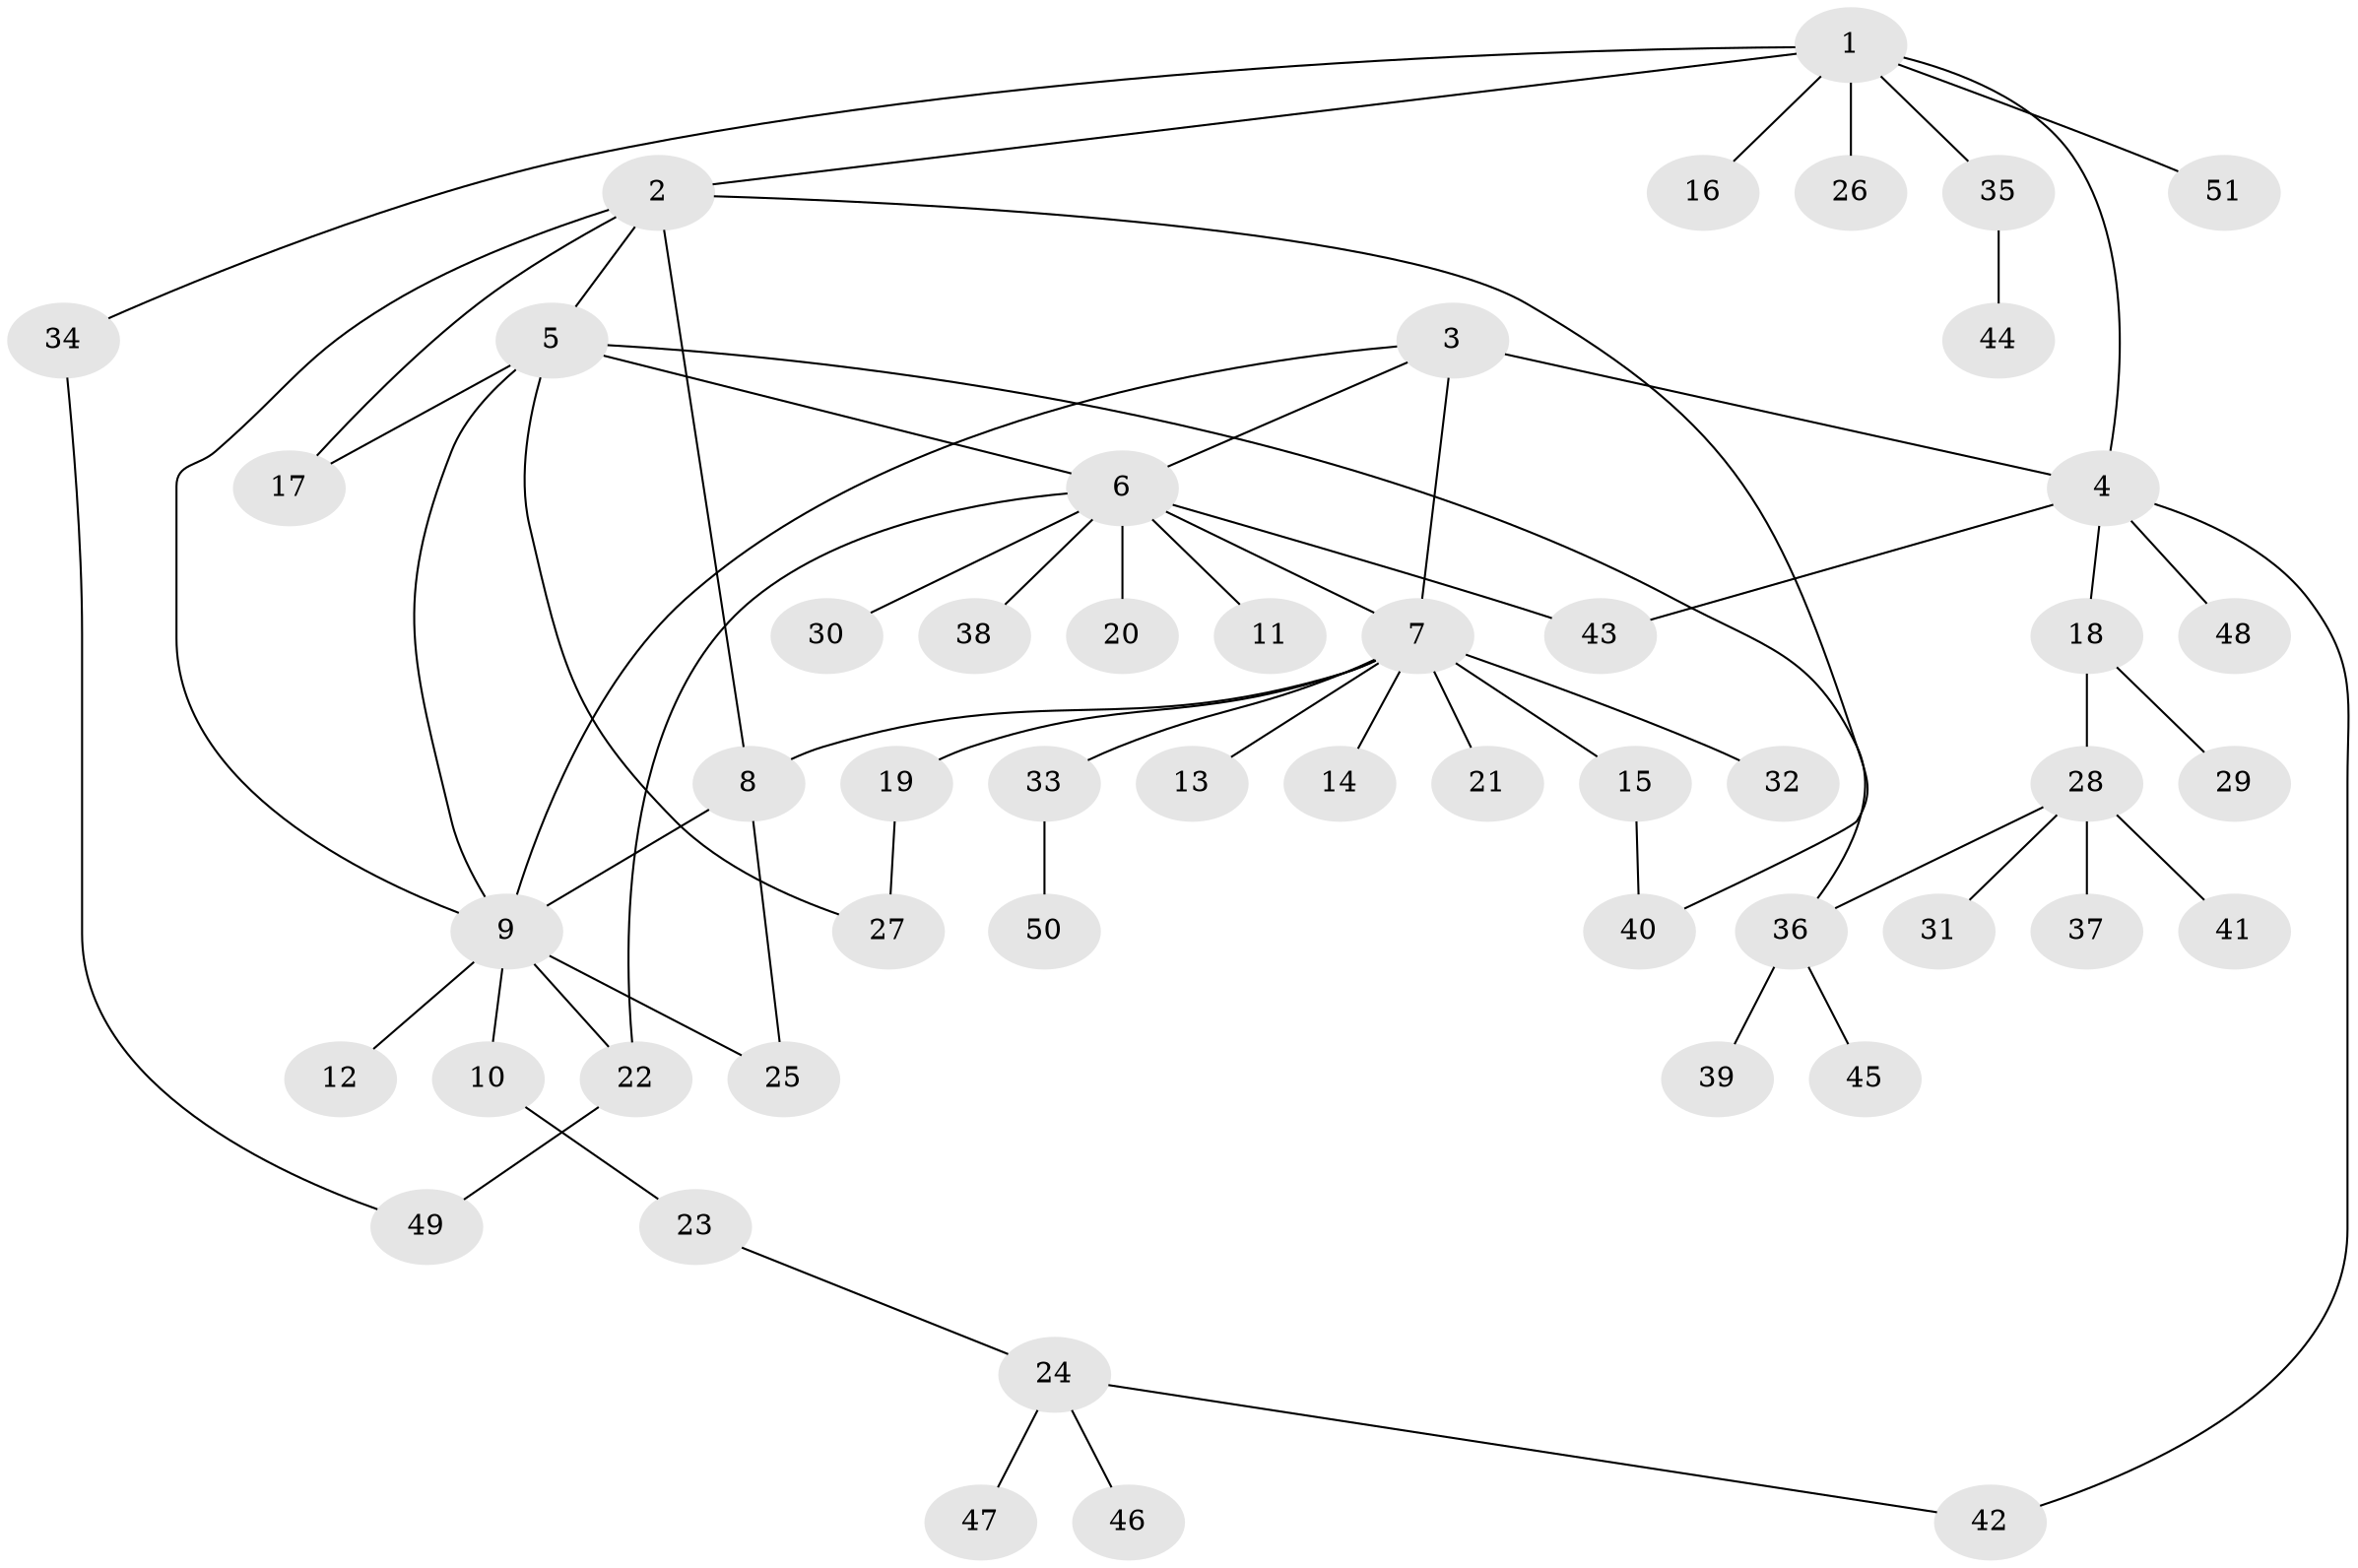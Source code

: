 // Generated by graph-tools (version 1.1) at 2025/54/03/09/25 04:54:55]
// undirected, 51 vertices, 65 edges
graph export_dot {
graph [start="1"]
  node [color=gray90,style=filled];
  1;
  2;
  3;
  4;
  5;
  6;
  7;
  8;
  9;
  10;
  11;
  12;
  13;
  14;
  15;
  16;
  17;
  18;
  19;
  20;
  21;
  22;
  23;
  24;
  25;
  26;
  27;
  28;
  29;
  30;
  31;
  32;
  33;
  34;
  35;
  36;
  37;
  38;
  39;
  40;
  41;
  42;
  43;
  44;
  45;
  46;
  47;
  48;
  49;
  50;
  51;
  1 -- 2;
  1 -- 4;
  1 -- 16;
  1 -- 26;
  1 -- 34;
  1 -- 35;
  1 -- 51;
  2 -- 5;
  2 -- 8;
  2 -- 9;
  2 -- 17;
  2 -- 40;
  3 -- 4;
  3 -- 6;
  3 -- 7;
  3 -- 9;
  4 -- 18;
  4 -- 42;
  4 -- 43;
  4 -- 48;
  5 -- 6;
  5 -- 9;
  5 -- 17;
  5 -- 27;
  5 -- 36;
  6 -- 7;
  6 -- 11;
  6 -- 20;
  6 -- 22;
  6 -- 30;
  6 -- 38;
  6 -- 43;
  7 -- 8;
  7 -- 13;
  7 -- 14;
  7 -- 15;
  7 -- 19;
  7 -- 21;
  7 -- 32;
  7 -- 33;
  8 -- 9;
  8 -- 25;
  9 -- 10;
  9 -- 12;
  9 -- 22;
  9 -- 25;
  10 -- 23;
  15 -- 40;
  18 -- 28;
  18 -- 29;
  19 -- 27;
  22 -- 49;
  23 -- 24;
  24 -- 42;
  24 -- 46;
  24 -- 47;
  28 -- 31;
  28 -- 36;
  28 -- 37;
  28 -- 41;
  33 -- 50;
  34 -- 49;
  35 -- 44;
  36 -- 39;
  36 -- 45;
}
